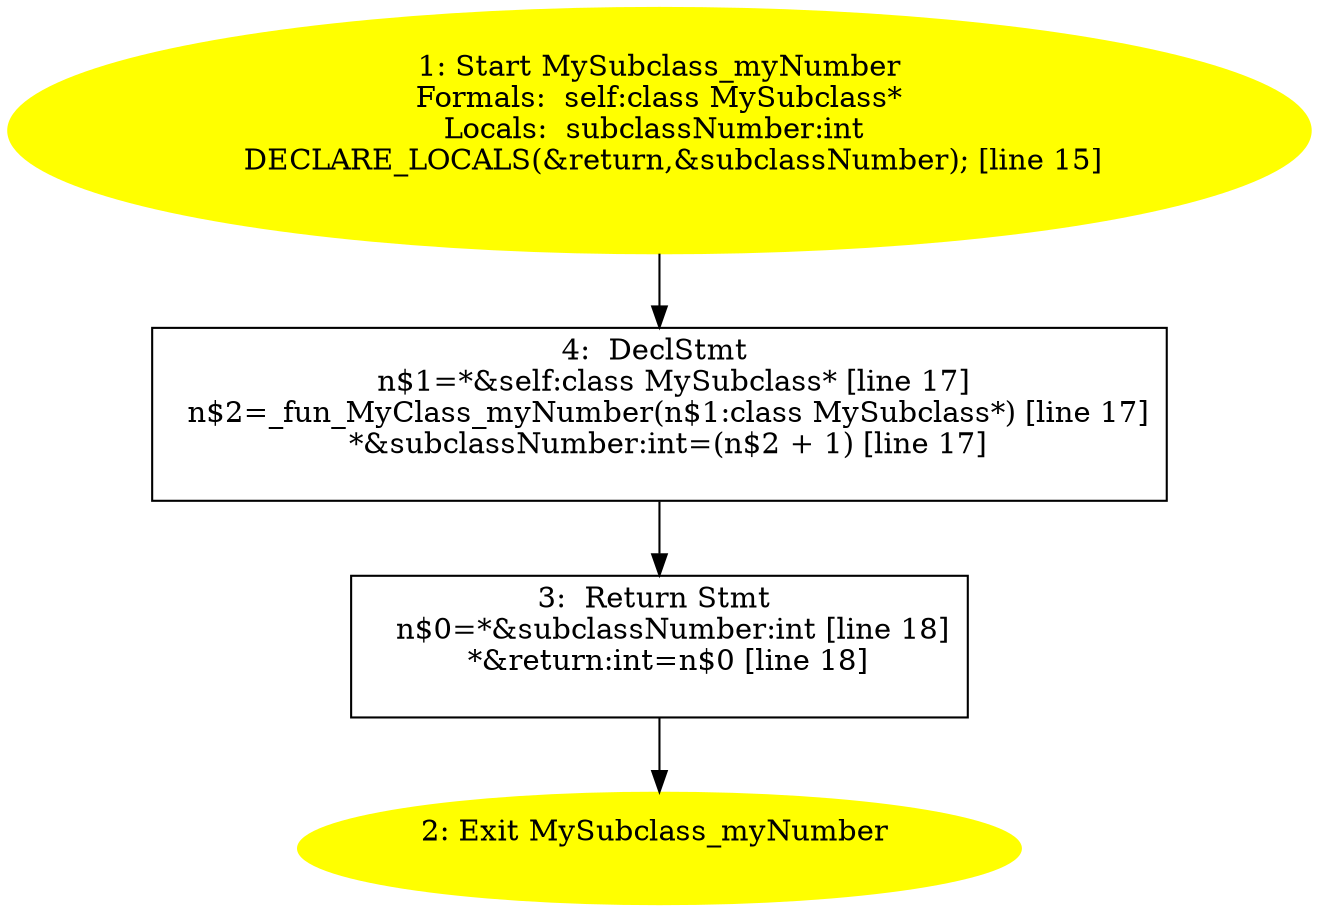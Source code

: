 /* @generated */
digraph iCFG {
"MySubclass_myNumberinstance.7732e47577d7f9aa363a44aab604c993_1" [label="1: Start MySubclass_myNumber\nFormals:  self:class MySubclass*\nLocals:  subclassNumber:int \n   DECLARE_LOCALS(&return,&subclassNumber); [line 15]\n " color=yellow style=filled]
	

	 "MySubclass_myNumberinstance.7732e47577d7f9aa363a44aab604c993_1" -> "MySubclass_myNumberinstance.7732e47577d7f9aa363a44aab604c993_4" ;
"MySubclass_myNumberinstance.7732e47577d7f9aa363a44aab604c993_2" [label="2: Exit MySubclass_myNumber \n  " color=yellow style=filled]
	

"MySubclass_myNumberinstance.7732e47577d7f9aa363a44aab604c993_3" [label="3:  Return Stmt \n   n$0=*&subclassNumber:int [line 18]\n  *&return:int=n$0 [line 18]\n " shape="box"]
	

	 "MySubclass_myNumberinstance.7732e47577d7f9aa363a44aab604c993_3" -> "MySubclass_myNumberinstance.7732e47577d7f9aa363a44aab604c993_2" ;
"MySubclass_myNumberinstance.7732e47577d7f9aa363a44aab604c993_4" [label="4:  DeclStmt \n   n$1=*&self:class MySubclass* [line 17]\n  n$2=_fun_MyClass_myNumber(n$1:class MySubclass*) [line 17]\n  *&subclassNumber:int=(n$2 + 1) [line 17]\n " shape="box"]
	

	 "MySubclass_myNumberinstance.7732e47577d7f9aa363a44aab604c993_4" -> "MySubclass_myNumberinstance.7732e47577d7f9aa363a44aab604c993_3" ;
}
